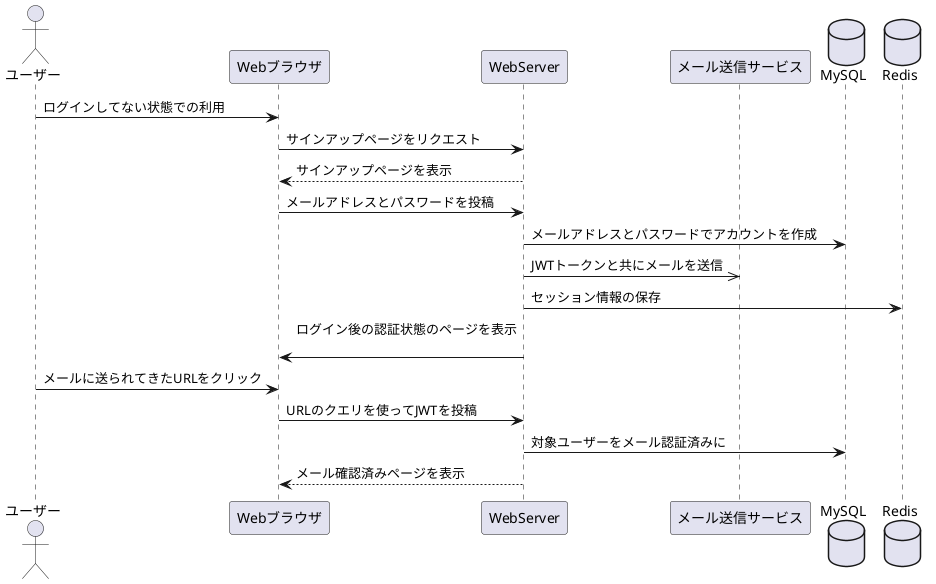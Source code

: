 @startuml

actor ユーザー
participant Webブラウザ
participant WebServer
participant メール送信サービス
database MySQL 
database Redis

ユーザー -> Webブラウザ : ログインしてない状態での利用
Webブラウザ -> WebServer : サインアップページをリクエスト
WebServer --> Webブラウザ : サインアップページを表示
Webブラウザ -> WebServer : メールアドレスとパスワードを投稿
WebServer -> MySQL : メールアドレスとパスワードでアカウントを作成
WebServer ->> メール送信サービス : JWTトークンと共にメールを送信
WebServer -> Redis : セッション情報の保存
WebServer -> Webブラウザ : ログイン後の認証状態のページを表示\n
ユーザー -> Webブラウザ : メールに送られてきたURLをクリック
Webブラウザ -> WebServer : URLのクエリを使ってJWTを投稿
WebServer -> MySQL : 対象ユーザーをメール認証済みに
WebServer --> Webブラウザ : メール確認済みページを表示

@enduml